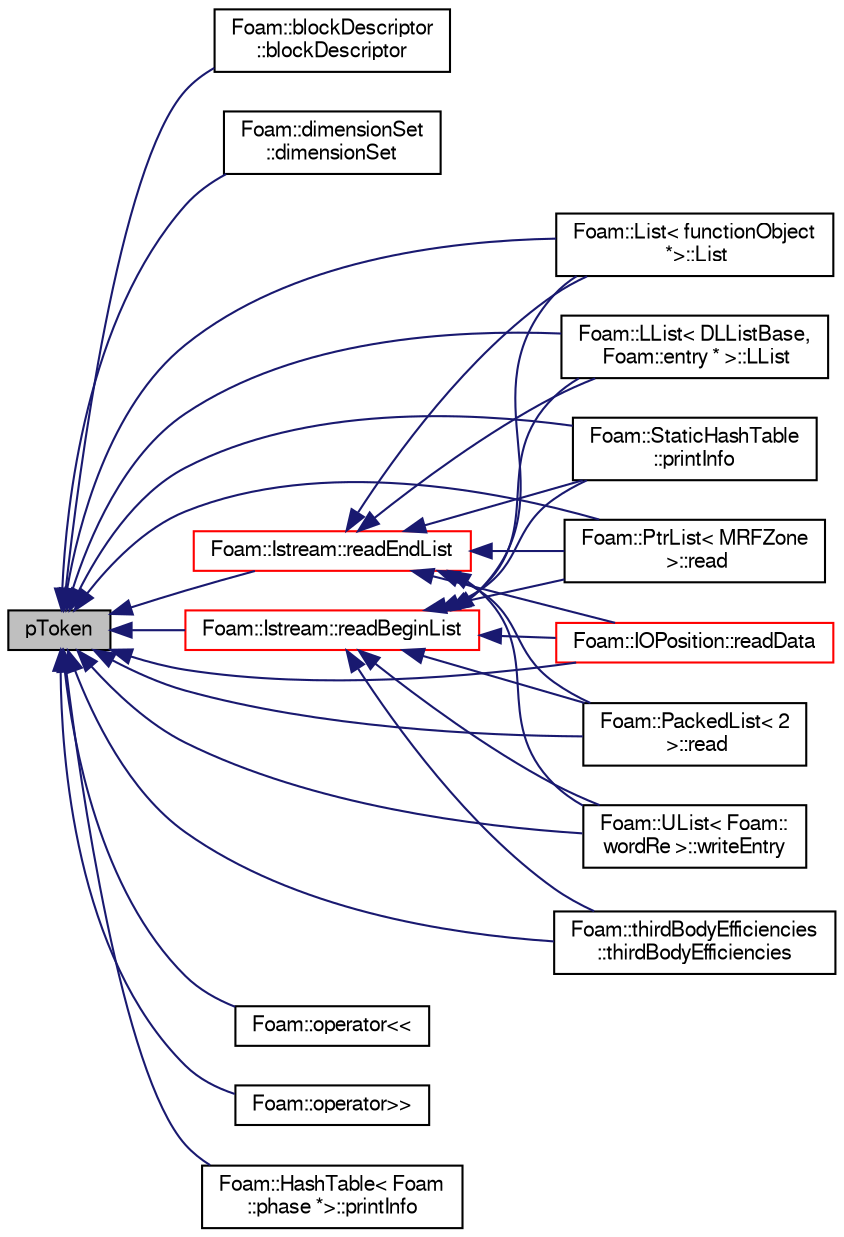 digraph "pToken"
{
  bgcolor="transparent";
  edge [fontname="FreeSans",fontsize="10",labelfontname="FreeSans",labelfontsize="10"];
  node [fontname="FreeSans",fontsize="10",shape=record];
  rankdir="LR";
  Node86 [label="pToken",height=0.2,width=0.4,color="black", fillcolor="grey75", style="filled", fontcolor="black"];
  Node86 -> Node87 [dir="back",color="midnightblue",fontsize="10",style="solid",fontname="FreeSans"];
  Node87 [label="Foam::blockDescriptor\l::blockDescriptor",height=0.2,width=0.4,color="black",URL="$a24714.html#a00eb99a211b093415fcdeca89e0ef220",tooltip="Construct from Istream. "];
  Node86 -> Node88 [dir="back",color="midnightblue",fontsize="10",style="solid",fontname="FreeSans"];
  Node88 [label="Foam::dimensionSet\l::dimensionSet",height=0.2,width=0.4,color="black",URL="$a26370.html#abd672e6f6f2ddf374d3954f2c2dd2a1f",tooltip="Construct from Istream. "];
  Node86 -> Node89 [dir="back",color="midnightblue",fontsize="10",style="solid",fontname="FreeSans"];
  Node89 [label="Foam::List\< functionObject\l *\>::List",height=0.2,width=0.4,color="black",URL="$a25694.html#a14f9ee6bb196d1f585f55ea49dc15a0c",tooltip="Construct from Istream. "];
  Node86 -> Node90 [dir="back",color="midnightblue",fontsize="10",style="solid",fontname="FreeSans"];
  Node90 [label="Foam::LList\< DLListBase,\l Foam::entry * \>::LList",height=0.2,width=0.4,color="black",URL="$a25762.html#aa632aa973f33404a158c0481ead8a78b",tooltip="Construct from Istream. "];
  Node86 -> Node91 [dir="back",color="midnightblue",fontsize="10",style="solid",fontname="FreeSans"];
  Node91 [label="Foam::operator\<\<",height=0.2,width=0.4,color="black",URL="$a21124.html#a609e356ecf969e67ae8ffc4d99dc9c64"];
  Node86 -> Node92 [dir="back",color="midnightblue",fontsize="10",style="solid",fontname="FreeSans"];
  Node92 [label="Foam::operator\>\>",height=0.2,width=0.4,color="black",URL="$a21124.html#ad955e303083a968e5a6fadc60babf104"];
  Node86 -> Node93 [dir="back",color="midnightblue",fontsize="10",style="solid",fontname="FreeSans"];
  Node93 [label="Foam::StaticHashTable\l::printInfo",height=0.2,width=0.4,color="black",URL="$a25738.html#a4630bfbe0bfbb22452195c1644979442",tooltip="Print information. "];
  Node86 -> Node94 [dir="back",color="midnightblue",fontsize="10",style="solid",fontname="FreeSans"];
  Node94 [label="Foam::HashTable\< Foam\l::phase *\>::printInfo",height=0.2,width=0.4,color="black",URL="$a25702.html#a4630bfbe0bfbb22452195c1644979442",tooltip="Print information. "];
  Node86 -> Node95 [dir="back",color="midnightblue",fontsize="10",style="solid",fontname="FreeSans"];
  Node95 [label="Foam::PtrList\< MRFZone\l \>::read",height=0.2,width=0.4,color="black",URL="$a25914.html#a13f28f6f50da188010f20f60b92f4f39",tooltip="Read from Istream using given Istream constructor class. "];
  Node86 -> Node96 [dir="back",color="midnightblue",fontsize="10",style="solid",fontname="FreeSans"];
  Node96 [label="Foam::PackedList\< 2\l \>::read",height=0.2,width=0.4,color="black",URL="$a25938.html#a223c472410515286cf5050b0b7b37396",tooltip="Clear list and read from stream. "];
  Node86 -> Node97 [dir="back",color="midnightblue",fontsize="10",style="solid",fontname="FreeSans"];
  Node97 [label="Foam::Istream::readBeginList",height=0.2,width=0.4,color="red",URL="$a26234.html#adb9b1a5ac1aacc94b9998439303acfa7"];
  Node97 -> Node89 [dir="back",color="midnightblue",fontsize="10",style="solid",fontname="FreeSans"];
  Node97 -> Node90 [dir="back",color="midnightblue",fontsize="10",style="solid",fontname="FreeSans"];
  Node97 -> Node93 [dir="back",color="midnightblue",fontsize="10",style="solid",fontname="FreeSans"];
  Node97 -> Node95 [dir="back",color="midnightblue",fontsize="10",style="solid",fontname="FreeSans"];
  Node97 -> Node96 [dir="back",color="midnightblue",fontsize="10",style="solid",fontname="FreeSans"];
  Node97 -> Node100 [dir="back",color="midnightblue",fontsize="10",style="solid",fontname="FreeSans"];
  Node100 [label="Foam::IOPosition::readData",height=0.2,width=0.4,color="red",URL="$a23566.html#af01264cee7588de77f4021f7c9322549"];
  Node97 -> Node102 [dir="back",color="midnightblue",fontsize="10",style="solid",fontname="FreeSans"];
  Node102 [label="Foam::thirdBodyEfficiencies\l::thirdBodyEfficiencies",height=0.2,width=0.4,color="black",URL="$a30318.html#aece973b4d66b7d623d7afa421feb9395",tooltip="Construct from Istream. "];
  Node97 -> Node103 [dir="back",color="midnightblue",fontsize="10",style="solid",fontname="FreeSans"];
  Node103 [label="Foam::UList\< Foam::\lwordRe \>::writeEntry",height=0.2,width=0.4,color="black",URL="$a25698.html#ab40cda08e1d63badc1dbc7c31005601e",tooltip="Write the UList as a dictionary entry with keyword. "];
  Node86 -> Node100 [dir="back",color="midnightblue",fontsize="10",style="solid",fontname="FreeSans"];
  Node86 -> Node105 [dir="back",color="midnightblue",fontsize="10",style="solid",fontname="FreeSans"];
  Node105 [label="Foam::Istream::readEndList",height=0.2,width=0.4,color="red",URL="$a26234.html#a3fbb1d26a1c975ed5be8df0056c863dd"];
  Node105 -> Node89 [dir="back",color="midnightblue",fontsize="10",style="solid",fontname="FreeSans"];
  Node105 -> Node90 [dir="back",color="midnightblue",fontsize="10",style="solid",fontname="FreeSans"];
  Node105 -> Node93 [dir="back",color="midnightblue",fontsize="10",style="solid",fontname="FreeSans"];
  Node105 -> Node95 [dir="back",color="midnightblue",fontsize="10",style="solid",fontname="FreeSans"];
  Node105 -> Node96 [dir="back",color="midnightblue",fontsize="10",style="solid",fontname="FreeSans"];
  Node105 -> Node100 [dir="back",color="midnightblue",fontsize="10",style="solid",fontname="FreeSans"];
  Node105 -> Node103 [dir="back",color="midnightblue",fontsize="10",style="solid",fontname="FreeSans"];
  Node86 -> Node102 [dir="back",color="midnightblue",fontsize="10",style="solid",fontname="FreeSans"];
  Node86 -> Node103 [dir="back",color="midnightblue",fontsize="10",style="solid",fontname="FreeSans"];
}
